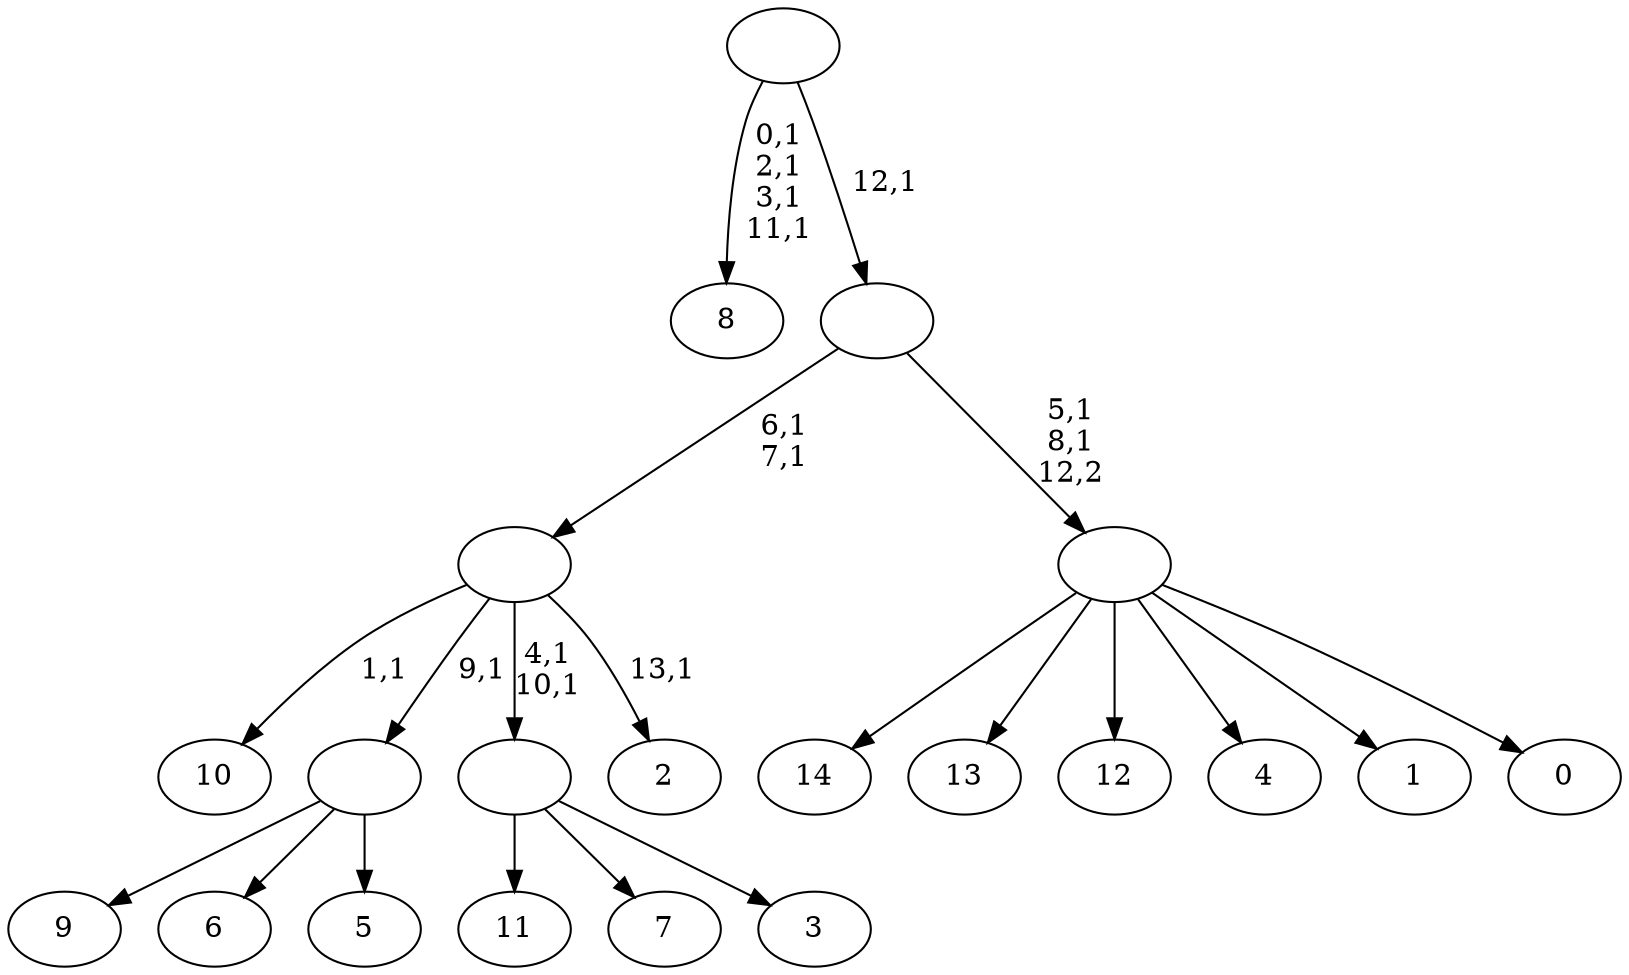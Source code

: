 digraph T {
	29 [label="14"]
	28 [label="13"]
	27 [label="12"]
	26 [label="11"]
	25 [label="10"]
	23 [label="9"]
	22 [label="8"]
	17 [label="7"]
	16 [label="6"]
	15 [label="5"]
	14 [label=""]
	13 [label="4"]
	12 [label="3"]
	11 [label=""]
	9 [label="2"]
	7 [label=""]
	5 [label="1"]
	4 [label="0"]
	3 [label=""]
	1 [label=""]
	0 [label=""]
	14 -> 23 [label=""]
	14 -> 16 [label=""]
	14 -> 15 [label=""]
	11 -> 26 [label=""]
	11 -> 17 [label=""]
	11 -> 12 [label=""]
	7 -> 9 [label="13,1"]
	7 -> 11 [label="4,1\n10,1"]
	7 -> 25 [label="1,1"]
	7 -> 14 [label="9,1"]
	3 -> 29 [label=""]
	3 -> 28 [label=""]
	3 -> 27 [label=""]
	3 -> 13 [label=""]
	3 -> 5 [label=""]
	3 -> 4 [label=""]
	1 -> 3 [label="5,1\n8,1\n12,2"]
	1 -> 7 [label="6,1\n7,1"]
	0 -> 22 [label="0,1\n2,1\n3,1\n11,1"]
	0 -> 1 [label="12,1"]
}
